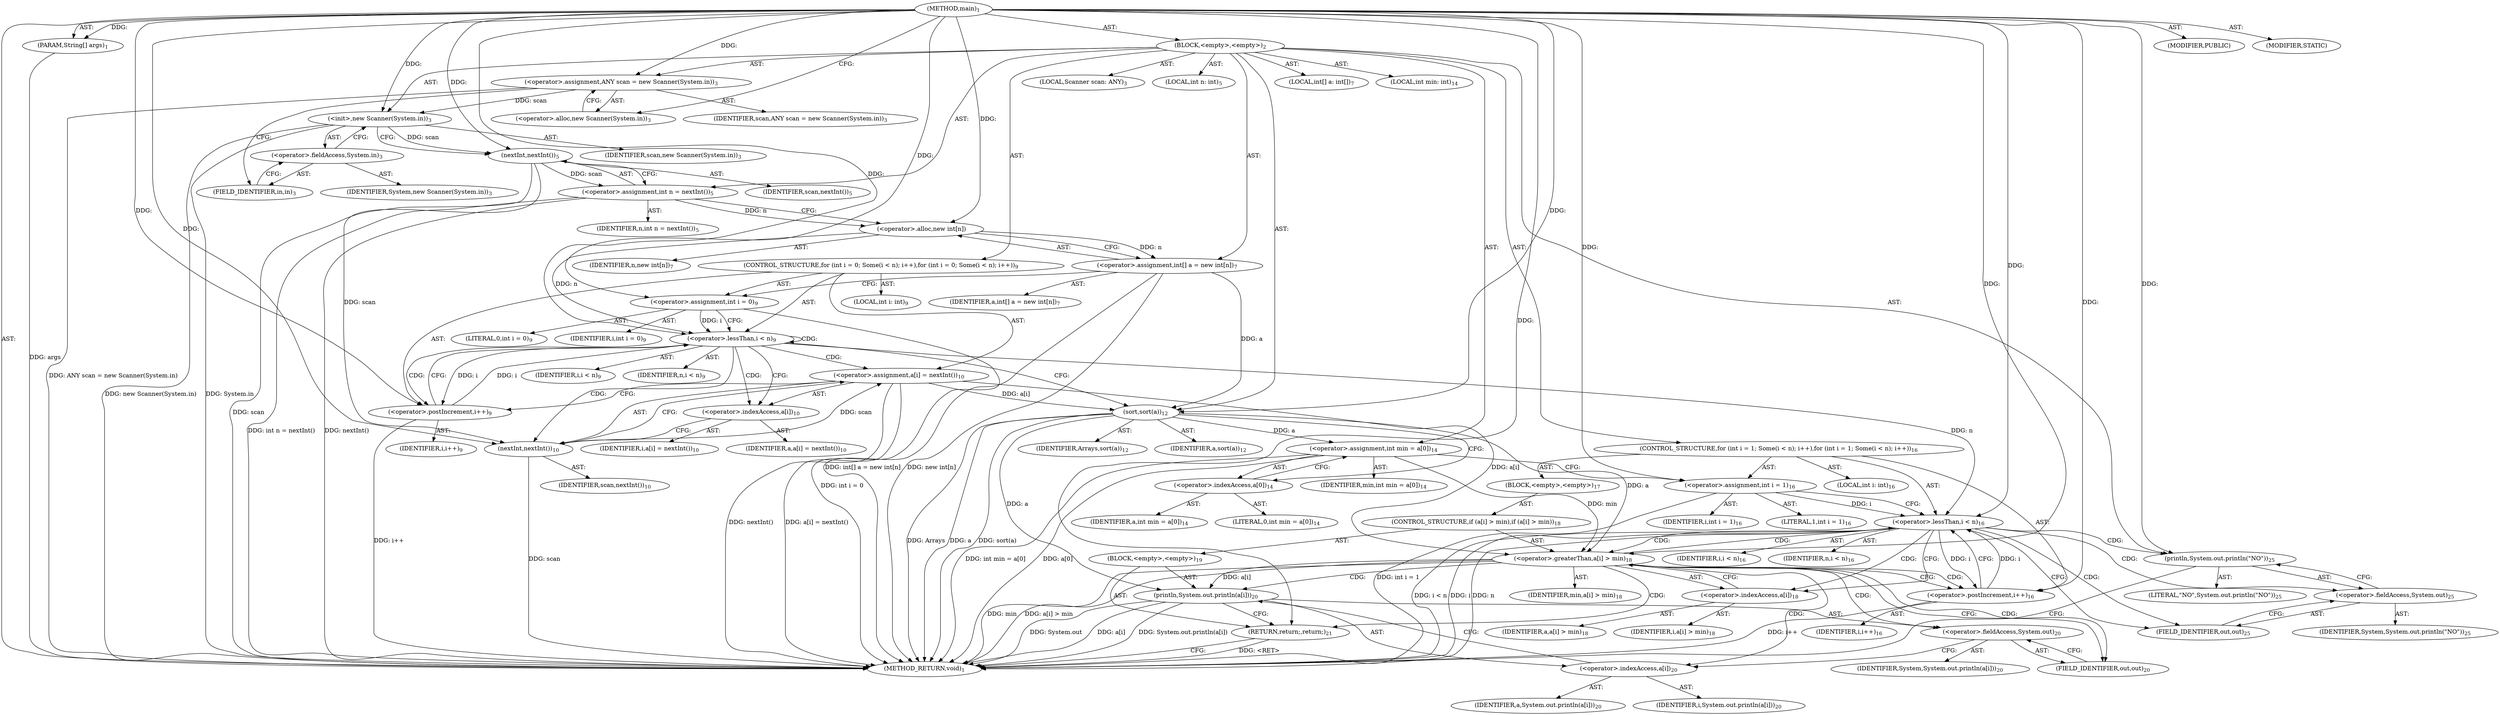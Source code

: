 digraph "main" {  
"19" [label = <(METHOD,main)<SUB>1</SUB>> ]
"20" [label = <(PARAM,String[] args)<SUB>1</SUB>> ]
"21" [label = <(BLOCK,&lt;empty&gt;,&lt;empty&gt;)<SUB>2</SUB>> ]
"4" [label = <(LOCAL,Scanner scan: ANY)<SUB>3</SUB>> ]
"22" [label = <(&lt;operator&gt;.assignment,ANY scan = new Scanner(System.in))<SUB>3</SUB>> ]
"23" [label = <(IDENTIFIER,scan,ANY scan = new Scanner(System.in))<SUB>3</SUB>> ]
"24" [label = <(&lt;operator&gt;.alloc,new Scanner(System.in))<SUB>3</SUB>> ]
"25" [label = <(&lt;init&gt;,new Scanner(System.in))<SUB>3</SUB>> ]
"3" [label = <(IDENTIFIER,scan,new Scanner(System.in))<SUB>3</SUB>> ]
"26" [label = <(&lt;operator&gt;.fieldAccess,System.in)<SUB>3</SUB>> ]
"27" [label = <(IDENTIFIER,System,new Scanner(System.in))<SUB>3</SUB>> ]
"28" [label = <(FIELD_IDENTIFIER,in,in)<SUB>3</SUB>> ]
"29" [label = <(LOCAL,int n: int)<SUB>5</SUB>> ]
"30" [label = <(&lt;operator&gt;.assignment,int n = nextInt())<SUB>5</SUB>> ]
"31" [label = <(IDENTIFIER,n,int n = nextInt())<SUB>5</SUB>> ]
"32" [label = <(nextInt,nextInt())<SUB>5</SUB>> ]
"33" [label = <(IDENTIFIER,scan,nextInt())<SUB>5</SUB>> ]
"34" [label = <(LOCAL,int[] a: int[])<SUB>7</SUB>> ]
"35" [label = <(&lt;operator&gt;.assignment,int[] a = new int[n])<SUB>7</SUB>> ]
"36" [label = <(IDENTIFIER,a,int[] a = new int[n])<SUB>7</SUB>> ]
"37" [label = <(&lt;operator&gt;.alloc,new int[n])> ]
"38" [label = <(IDENTIFIER,n,new int[n])<SUB>7</SUB>> ]
"39" [label = <(CONTROL_STRUCTURE,for (int i = 0; Some(i &lt; n); i++),for (int i = 0; Some(i &lt; n); i++))<SUB>9</SUB>> ]
"40" [label = <(LOCAL,int i: int)<SUB>9</SUB>> ]
"41" [label = <(&lt;operator&gt;.assignment,int i = 0)<SUB>9</SUB>> ]
"42" [label = <(IDENTIFIER,i,int i = 0)<SUB>9</SUB>> ]
"43" [label = <(LITERAL,0,int i = 0)<SUB>9</SUB>> ]
"44" [label = <(&lt;operator&gt;.lessThan,i &lt; n)<SUB>9</SUB>> ]
"45" [label = <(IDENTIFIER,i,i &lt; n)<SUB>9</SUB>> ]
"46" [label = <(IDENTIFIER,n,i &lt; n)<SUB>9</SUB>> ]
"47" [label = <(&lt;operator&gt;.postIncrement,i++)<SUB>9</SUB>> ]
"48" [label = <(IDENTIFIER,i,i++)<SUB>9</SUB>> ]
"49" [label = <(&lt;operator&gt;.assignment,a[i] = nextInt())<SUB>10</SUB>> ]
"50" [label = <(&lt;operator&gt;.indexAccess,a[i])<SUB>10</SUB>> ]
"51" [label = <(IDENTIFIER,a,a[i] = nextInt())<SUB>10</SUB>> ]
"52" [label = <(IDENTIFIER,i,a[i] = nextInt())<SUB>10</SUB>> ]
"53" [label = <(nextInt,nextInt())<SUB>10</SUB>> ]
"54" [label = <(IDENTIFIER,scan,nextInt())<SUB>10</SUB>> ]
"55" [label = <(sort,sort(a))<SUB>12</SUB>> ]
"56" [label = <(IDENTIFIER,Arrays,sort(a))<SUB>12</SUB>> ]
"57" [label = <(IDENTIFIER,a,sort(a))<SUB>12</SUB>> ]
"58" [label = <(LOCAL,int min: int)<SUB>14</SUB>> ]
"59" [label = <(&lt;operator&gt;.assignment,int min = a[0])<SUB>14</SUB>> ]
"60" [label = <(IDENTIFIER,min,int min = a[0])<SUB>14</SUB>> ]
"61" [label = <(&lt;operator&gt;.indexAccess,a[0])<SUB>14</SUB>> ]
"62" [label = <(IDENTIFIER,a,int min = a[0])<SUB>14</SUB>> ]
"63" [label = <(LITERAL,0,int min = a[0])<SUB>14</SUB>> ]
"64" [label = <(CONTROL_STRUCTURE,for (int i = 1; Some(i &lt; n); i++),for (int i = 1; Some(i &lt; n); i++))<SUB>16</SUB>> ]
"65" [label = <(LOCAL,int i: int)<SUB>16</SUB>> ]
"66" [label = <(&lt;operator&gt;.assignment,int i = 1)<SUB>16</SUB>> ]
"67" [label = <(IDENTIFIER,i,int i = 1)<SUB>16</SUB>> ]
"68" [label = <(LITERAL,1,int i = 1)<SUB>16</SUB>> ]
"69" [label = <(&lt;operator&gt;.lessThan,i &lt; n)<SUB>16</SUB>> ]
"70" [label = <(IDENTIFIER,i,i &lt; n)<SUB>16</SUB>> ]
"71" [label = <(IDENTIFIER,n,i &lt; n)<SUB>16</SUB>> ]
"72" [label = <(&lt;operator&gt;.postIncrement,i++)<SUB>16</SUB>> ]
"73" [label = <(IDENTIFIER,i,i++)<SUB>16</SUB>> ]
"74" [label = <(BLOCK,&lt;empty&gt;,&lt;empty&gt;)<SUB>17</SUB>> ]
"75" [label = <(CONTROL_STRUCTURE,if (a[i] &gt; min),if (a[i] &gt; min))<SUB>18</SUB>> ]
"76" [label = <(&lt;operator&gt;.greaterThan,a[i] &gt; min)<SUB>18</SUB>> ]
"77" [label = <(&lt;operator&gt;.indexAccess,a[i])<SUB>18</SUB>> ]
"78" [label = <(IDENTIFIER,a,a[i] &gt; min)<SUB>18</SUB>> ]
"79" [label = <(IDENTIFIER,i,a[i] &gt; min)<SUB>18</SUB>> ]
"80" [label = <(IDENTIFIER,min,a[i] &gt; min)<SUB>18</SUB>> ]
"81" [label = <(BLOCK,&lt;empty&gt;,&lt;empty&gt;)<SUB>19</SUB>> ]
"82" [label = <(println,System.out.println(a[i]))<SUB>20</SUB>> ]
"83" [label = <(&lt;operator&gt;.fieldAccess,System.out)<SUB>20</SUB>> ]
"84" [label = <(IDENTIFIER,System,System.out.println(a[i]))<SUB>20</SUB>> ]
"85" [label = <(FIELD_IDENTIFIER,out,out)<SUB>20</SUB>> ]
"86" [label = <(&lt;operator&gt;.indexAccess,a[i])<SUB>20</SUB>> ]
"87" [label = <(IDENTIFIER,a,System.out.println(a[i]))<SUB>20</SUB>> ]
"88" [label = <(IDENTIFIER,i,System.out.println(a[i]))<SUB>20</SUB>> ]
"89" [label = <(RETURN,return;,return;)<SUB>21</SUB>> ]
"90" [label = <(println,System.out.println(&quot;NO&quot;))<SUB>25</SUB>> ]
"91" [label = <(&lt;operator&gt;.fieldAccess,System.out)<SUB>25</SUB>> ]
"92" [label = <(IDENTIFIER,System,System.out.println(&quot;NO&quot;))<SUB>25</SUB>> ]
"93" [label = <(FIELD_IDENTIFIER,out,out)<SUB>25</SUB>> ]
"94" [label = <(LITERAL,&quot;NO&quot;,System.out.println(&quot;NO&quot;))<SUB>25</SUB>> ]
"95" [label = <(MODIFIER,PUBLIC)> ]
"96" [label = <(MODIFIER,STATIC)> ]
"97" [label = <(METHOD_RETURN,void)<SUB>1</SUB>> ]
  "19" -> "20"  [ label = "AST: "] 
  "19" -> "21"  [ label = "AST: "] 
  "19" -> "95"  [ label = "AST: "] 
  "19" -> "96"  [ label = "AST: "] 
  "19" -> "97"  [ label = "AST: "] 
  "21" -> "4"  [ label = "AST: "] 
  "21" -> "22"  [ label = "AST: "] 
  "21" -> "25"  [ label = "AST: "] 
  "21" -> "29"  [ label = "AST: "] 
  "21" -> "30"  [ label = "AST: "] 
  "21" -> "34"  [ label = "AST: "] 
  "21" -> "35"  [ label = "AST: "] 
  "21" -> "39"  [ label = "AST: "] 
  "21" -> "55"  [ label = "AST: "] 
  "21" -> "58"  [ label = "AST: "] 
  "21" -> "59"  [ label = "AST: "] 
  "21" -> "64"  [ label = "AST: "] 
  "21" -> "90"  [ label = "AST: "] 
  "22" -> "23"  [ label = "AST: "] 
  "22" -> "24"  [ label = "AST: "] 
  "25" -> "3"  [ label = "AST: "] 
  "25" -> "26"  [ label = "AST: "] 
  "26" -> "27"  [ label = "AST: "] 
  "26" -> "28"  [ label = "AST: "] 
  "30" -> "31"  [ label = "AST: "] 
  "30" -> "32"  [ label = "AST: "] 
  "32" -> "33"  [ label = "AST: "] 
  "35" -> "36"  [ label = "AST: "] 
  "35" -> "37"  [ label = "AST: "] 
  "37" -> "38"  [ label = "AST: "] 
  "39" -> "40"  [ label = "AST: "] 
  "39" -> "41"  [ label = "AST: "] 
  "39" -> "44"  [ label = "AST: "] 
  "39" -> "47"  [ label = "AST: "] 
  "39" -> "49"  [ label = "AST: "] 
  "41" -> "42"  [ label = "AST: "] 
  "41" -> "43"  [ label = "AST: "] 
  "44" -> "45"  [ label = "AST: "] 
  "44" -> "46"  [ label = "AST: "] 
  "47" -> "48"  [ label = "AST: "] 
  "49" -> "50"  [ label = "AST: "] 
  "49" -> "53"  [ label = "AST: "] 
  "50" -> "51"  [ label = "AST: "] 
  "50" -> "52"  [ label = "AST: "] 
  "53" -> "54"  [ label = "AST: "] 
  "55" -> "56"  [ label = "AST: "] 
  "55" -> "57"  [ label = "AST: "] 
  "59" -> "60"  [ label = "AST: "] 
  "59" -> "61"  [ label = "AST: "] 
  "61" -> "62"  [ label = "AST: "] 
  "61" -> "63"  [ label = "AST: "] 
  "64" -> "65"  [ label = "AST: "] 
  "64" -> "66"  [ label = "AST: "] 
  "64" -> "69"  [ label = "AST: "] 
  "64" -> "72"  [ label = "AST: "] 
  "64" -> "74"  [ label = "AST: "] 
  "66" -> "67"  [ label = "AST: "] 
  "66" -> "68"  [ label = "AST: "] 
  "69" -> "70"  [ label = "AST: "] 
  "69" -> "71"  [ label = "AST: "] 
  "72" -> "73"  [ label = "AST: "] 
  "74" -> "75"  [ label = "AST: "] 
  "75" -> "76"  [ label = "AST: "] 
  "75" -> "81"  [ label = "AST: "] 
  "76" -> "77"  [ label = "AST: "] 
  "76" -> "80"  [ label = "AST: "] 
  "77" -> "78"  [ label = "AST: "] 
  "77" -> "79"  [ label = "AST: "] 
  "81" -> "82"  [ label = "AST: "] 
  "81" -> "89"  [ label = "AST: "] 
  "82" -> "83"  [ label = "AST: "] 
  "82" -> "86"  [ label = "AST: "] 
  "83" -> "84"  [ label = "AST: "] 
  "83" -> "85"  [ label = "AST: "] 
  "86" -> "87"  [ label = "AST: "] 
  "86" -> "88"  [ label = "AST: "] 
  "90" -> "91"  [ label = "AST: "] 
  "90" -> "94"  [ label = "AST: "] 
  "91" -> "92"  [ label = "AST: "] 
  "91" -> "93"  [ label = "AST: "] 
  "22" -> "28"  [ label = "CFG: "] 
  "25" -> "32"  [ label = "CFG: "] 
  "30" -> "37"  [ label = "CFG: "] 
  "35" -> "41"  [ label = "CFG: "] 
  "55" -> "61"  [ label = "CFG: "] 
  "59" -> "66"  [ label = "CFG: "] 
  "90" -> "97"  [ label = "CFG: "] 
  "24" -> "22"  [ label = "CFG: "] 
  "26" -> "25"  [ label = "CFG: "] 
  "32" -> "30"  [ label = "CFG: "] 
  "37" -> "35"  [ label = "CFG: "] 
  "41" -> "44"  [ label = "CFG: "] 
  "44" -> "50"  [ label = "CFG: "] 
  "44" -> "55"  [ label = "CFG: "] 
  "47" -> "44"  [ label = "CFG: "] 
  "49" -> "47"  [ label = "CFG: "] 
  "61" -> "59"  [ label = "CFG: "] 
  "66" -> "69"  [ label = "CFG: "] 
  "69" -> "77"  [ label = "CFG: "] 
  "69" -> "93"  [ label = "CFG: "] 
  "72" -> "69"  [ label = "CFG: "] 
  "91" -> "90"  [ label = "CFG: "] 
  "28" -> "26"  [ label = "CFG: "] 
  "50" -> "53"  [ label = "CFG: "] 
  "53" -> "49"  [ label = "CFG: "] 
  "93" -> "91"  [ label = "CFG: "] 
  "76" -> "85"  [ label = "CFG: "] 
  "76" -> "72"  [ label = "CFG: "] 
  "77" -> "76"  [ label = "CFG: "] 
  "82" -> "89"  [ label = "CFG: "] 
  "89" -> "97"  [ label = "CFG: "] 
  "83" -> "86"  [ label = "CFG: "] 
  "86" -> "82"  [ label = "CFG: "] 
  "85" -> "83"  [ label = "CFG: "] 
  "19" -> "24"  [ label = "CFG: "] 
  "89" -> "97"  [ label = "DDG: &lt;RET&gt;"] 
  "20" -> "97"  [ label = "DDG: args"] 
  "22" -> "97"  [ label = "DDG: ANY scan = new Scanner(System.in)"] 
  "25" -> "97"  [ label = "DDG: System.in"] 
  "25" -> "97"  [ label = "DDG: new Scanner(System.in)"] 
  "32" -> "97"  [ label = "DDG: scan"] 
  "30" -> "97"  [ label = "DDG: nextInt()"] 
  "30" -> "97"  [ label = "DDG: int n = nextInt()"] 
  "35" -> "97"  [ label = "DDG: new int[n]"] 
  "35" -> "97"  [ label = "DDG: int[] a = new int[n]"] 
  "41" -> "97"  [ label = "DDG: int i = 0"] 
  "55" -> "97"  [ label = "DDG: a"] 
  "55" -> "97"  [ label = "DDG: sort(a)"] 
  "59" -> "97"  [ label = "DDG: a[0]"] 
  "59" -> "97"  [ label = "DDG: int min = a[0]"] 
  "66" -> "97"  [ label = "DDG: int i = 1"] 
  "69" -> "97"  [ label = "DDG: i"] 
  "69" -> "97"  [ label = "DDG: n"] 
  "69" -> "97"  [ label = "DDG: i &lt; n"] 
  "76" -> "97"  [ label = "DDG: min"] 
  "76" -> "97"  [ label = "DDG: a[i] &gt; min"] 
  "72" -> "97"  [ label = "DDG: i++"] 
  "82" -> "97"  [ label = "DDG: System.out"] 
  "82" -> "97"  [ label = "DDG: a[i]"] 
  "82" -> "97"  [ label = "DDG: System.out.println(a[i])"] 
  "53" -> "97"  [ label = "DDG: scan"] 
  "49" -> "97"  [ label = "DDG: nextInt()"] 
  "49" -> "97"  [ label = "DDG: a[i] = nextInt()"] 
  "47" -> "97"  [ label = "DDG: i++"] 
  "55" -> "97"  [ label = "DDG: Arrays"] 
  "19" -> "20"  [ label = "DDG: "] 
  "19" -> "22"  [ label = "DDG: "] 
  "32" -> "30"  [ label = "DDG: scan"] 
  "37" -> "35"  [ label = "DDG: n"] 
  "55" -> "59"  [ label = "DDG: a"] 
  "22" -> "25"  [ label = "DDG: scan"] 
  "19" -> "25"  [ label = "DDG: "] 
  "19" -> "41"  [ label = "DDG: "] 
  "53" -> "49"  [ label = "DDG: scan"] 
  "19" -> "55"  [ label = "DDG: "] 
  "35" -> "55"  [ label = "DDG: a"] 
  "49" -> "55"  [ label = "DDG: a[i]"] 
  "19" -> "66"  [ label = "DDG: "] 
  "19" -> "90"  [ label = "DDG: "] 
  "25" -> "32"  [ label = "DDG: scan"] 
  "19" -> "32"  [ label = "DDG: "] 
  "30" -> "37"  [ label = "DDG: n"] 
  "19" -> "37"  [ label = "DDG: "] 
  "41" -> "44"  [ label = "DDG: i"] 
  "47" -> "44"  [ label = "DDG: i"] 
  "19" -> "44"  [ label = "DDG: "] 
  "37" -> "44"  [ label = "DDG: n"] 
  "44" -> "47"  [ label = "DDG: i"] 
  "19" -> "47"  [ label = "DDG: "] 
  "66" -> "69"  [ label = "DDG: i"] 
  "72" -> "69"  [ label = "DDG: i"] 
  "19" -> "69"  [ label = "DDG: "] 
  "44" -> "69"  [ label = "DDG: n"] 
  "69" -> "72"  [ label = "DDG: i"] 
  "19" -> "72"  [ label = "DDG: "] 
  "32" -> "53"  [ label = "DDG: scan"] 
  "19" -> "53"  [ label = "DDG: "] 
  "55" -> "76"  [ label = "DDG: a"] 
  "49" -> "76"  [ label = "DDG: a[i]"] 
  "59" -> "76"  [ label = "DDG: min"] 
  "19" -> "76"  [ label = "DDG: "] 
  "19" -> "89"  [ label = "DDG: "] 
  "55" -> "82"  [ label = "DDG: a"] 
  "76" -> "82"  [ label = "DDG: a[i]"] 
  "44" -> "47"  [ label = "CDG: "] 
  "44" -> "49"  [ label = "CDG: "] 
  "44" -> "53"  [ label = "CDG: "] 
  "44" -> "50"  [ label = "CDG: "] 
  "44" -> "44"  [ label = "CDG: "] 
  "69" -> "77"  [ label = "CDG: "] 
  "69" -> "76"  [ label = "CDG: "] 
  "69" -> "91"  [ label = "CDG: "] 
  "69" -> "93"  [ label = "CDG: "] 
  "69" -> "90"  [ label = "CDG: "] 
  "76" -> "83"  [ label = "CDG: "] 
  "76" -> "89"  [ label = "CDG: "] 
  "76" -> "85"  [ label = "CDG: "] 
  "76" -> "72"  [ label = "CDG: "] 
  "76" -> "69"  [ label = "CDG: "] 
  "76" -> "82"  [ label = "CDG: "] 
  "76" -> "86"  [ label = "CDG: "] 
}
